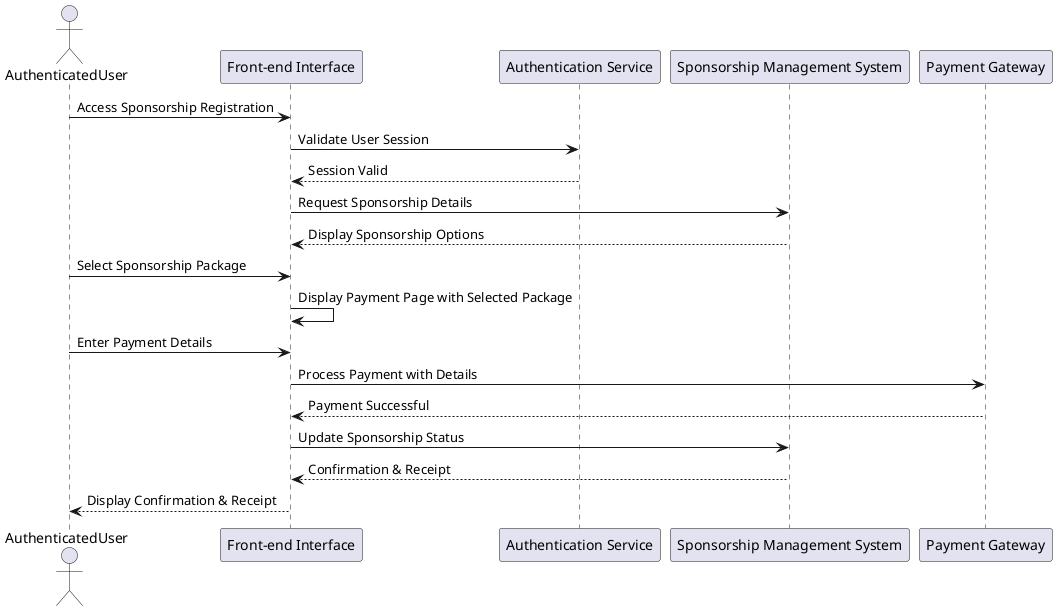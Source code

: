 @startuml
actor AuthenticatedUser as User
participant "Front-end Interface" as FE
participant "Authentication Service" as Auth
participant "Sponsorship Management System" as SMS
participant "Payment Gateway" as PG

User -> FE: Access Sponsorship Registration
FE -> Auth: Validate User Session
Auth --> FE: Session Valid
FE -> SMS: Request Sponsorship Details
SMS --> FE: Display Sponsorship Options
User -> FE: Select Sponsorship Package
FE -> FE: Display Payment Page with Selected Package
User -> FE: Enter Payment Details
FE -> PG: Process Payment with Details
PG --> FE: Payment Successful
FE -> SMS: Update Sponsorship Status
SMS --> FE: Confirmation & Receipt
FE --> User: Display Confirmation & Receipt

@enduml